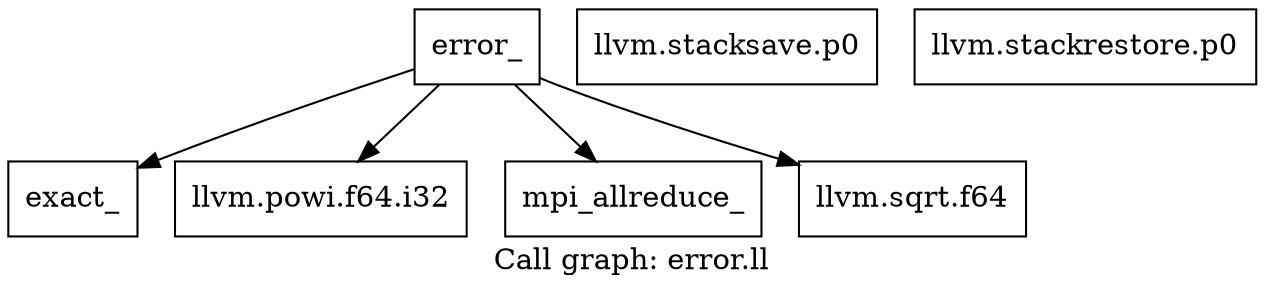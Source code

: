 digraph "Call graph: error.ll" {
	label="Call graph: error.ll";

	Node0x55adc850d170 [shape=record,label="{error_}"];
	Node0x55adc850d170 -> Node0x55adc850d220;
	Node0x55adc850d170 -> Node0x55adc850d6e0;
	Node0x55adc850d170 -> Node0x55adc850d760;
	Node0x55adc850d170 -> Node0x55adc850d7e0;
	Node0x55adc850d220 [shape=record,label="{exact_}"];
	Node0x55adc850d760 [shape=record,label="{mpi_allreduce_}"];
	Node0x55adc850d910 [shape=record,label="{llvm.stacksave.p0}"];
	Node0x55adc850d990 [shape=record,label="{llvm.stackrestore.p0}"];
	Node0x55adc850d7e0 [shape=record,label="{llvm.sqrt.f64}"];
	Node0x55adc850d6e0 [shape=record,label="{llvm.powi.f64.i32}"];
}
